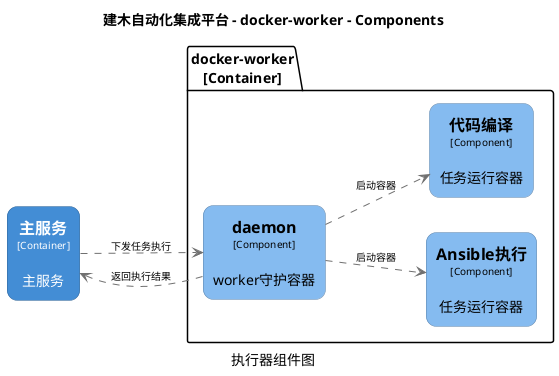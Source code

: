 @startuml(id=worker-component)
title 建木自动化集成平台 - docker-worker - Components
caption 执行器组件图

skinparam {
  shadowing false
  arrowFontSize 10
  defaultTextAlignment center
  wrapWidth 200
  maxMessageSize 100
}
hide stereotype
left to right direction
skinparam rectangle<<11>> {
  BackgroundColor #85bbf0
  FontColor #000000
  BorderColor #5D82A8
  roundCorner 20
}
skinparam rectangle<<12>> {
  BackgroundColor #85bbf0
  FontColor #000000
  BorderColor #5D82A8
  roundCorner 20
}
skinparam rectangle<<13>> {
  BackgroundColor #85bbf0
  FontColor #000000
  BorderColor #5D82A8
  roundCorner 20
}
skinparam rectangle<<4>> {
  BackgroundColor #438dd5
  FontColor #ffffff
  BorderColor #2E6295
  roundCorner 20
}
rectangle "==主服务\n<size:10>[Container]</size>\n\n主服务" <<4>> as 4
package "docker-worker\n[Container]" {
  rectangle "==Ansible执行\n<size:10>[Component]</size>\n\n任务运行容器" <<13>> as 13
  rectangle "==daemon\n<size:10>[Component]</size>\n\nworker守护容器" <<11>> as 11
  rectangle "==代码编译\n<size:10>[Component]</size>\n\n任务运行容器" <<12>> as 12
}
11 .[#707070].> 13 : "启动容器"
11 .[#707070].> 4 : "返回执行结果"
11 .[#707070].> 12 : "启动容器"
4 .[#707070].> 11 : "下发任务执行"
@enduml